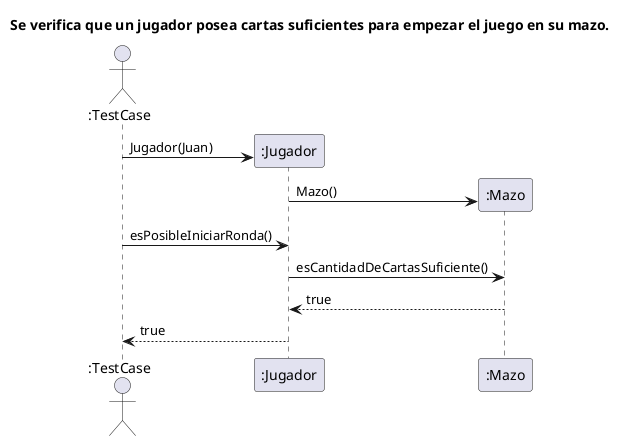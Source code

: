 @startuml
'https://plantuml.com/sequence-diagram

title Se verifica que un jugador posea cartas suficientes para empezar el juego en su mazo.

actor ":TestCase" as user
participant ":Jugador" as jugador
participant ":Mazo" as mazo

user -> jugador**: Jugador(Juan)
jugador -> mazo**: Mazo()
user -> jugador: esPosibleIniciarRonda()
jugador -> mazo: esCantidadDeCartasSuficiente()
mazo --> jugador: true
jugador --> user: true

@enduml